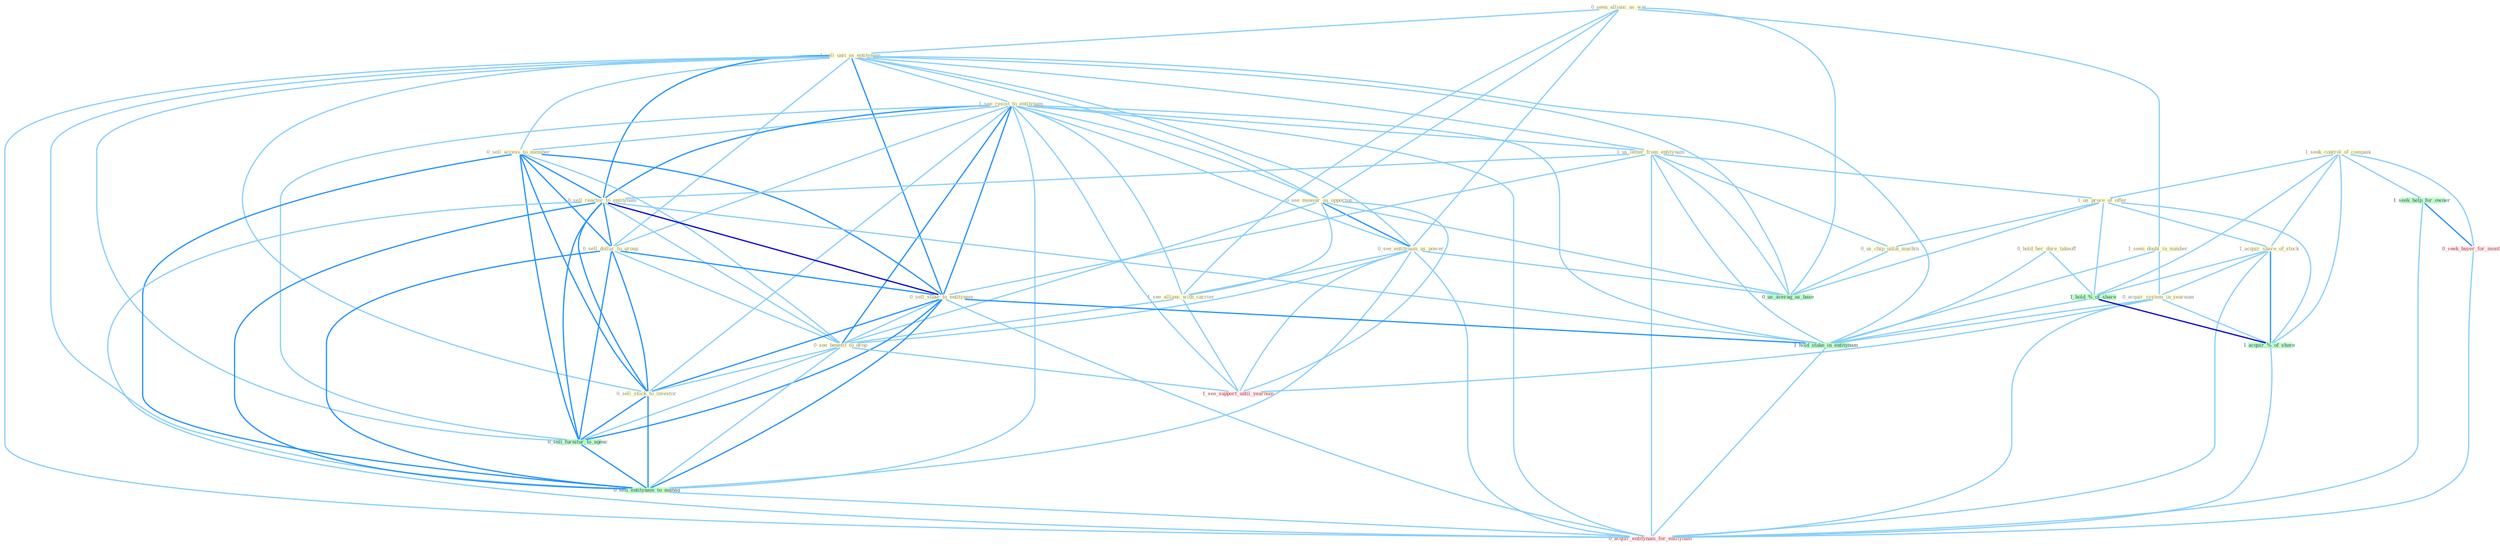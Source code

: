 Graph G{ 
    node
    [shape=polygon,style=filled,width=.5,height=.06,color="#BDFCC9",fixedsize=true,fontsize=4,
    fontcolor="#2f4f4f"];
    {node
    [color="#ffffe0", fontcolor="#8b7d6b"] "0_seen_allianc_as_wai " "1_seek_control_of_compani " "0_hold_her_dure_takeoff " "1_sell_unit_as_entitynam " "1_see_resist_to_entitynam " "0_sell_access_to_member " "0_see_measur_as_opportun " "0_see_entitynam_as_power " "1_us_letter_from_entitynam " "1_see_allianc_with_carrier " "1_seen_doubl_in_number " "1_us_proce_of_offer " "0_sell_reactor_to_entitynam " "1_acquir_share_of_stock " "0_sell_dollar_to_group " "0_acquir_system_in_yearnum " "0_sell_stake_to_entitynam " "0_see_benefit_to_drop " "0_sell_stock_to_investor " "0_us_chip_unlik_machin "}
{node [color="#fff0f5", fontcolor="#b22222"] "0_seek_buyer_for_month " "1_see_support_until_yearnum " "0_acquir_entitynam_for_entitynam "}
edge [color="#B0E2FF"];

	"0_seen_allianc_as_wai " -- "1_sell_unit_as_entitynam " [w="1", color="#87cefa" ];
	"0_seen_allianc_as_wai " -- "0_see_measur_as_opportun " [w="1", color="#87cefa" ];
	"0_seen_allianc_as_wai " -- "0_see_entitynam_as_power " [w="1", color="#87cefa" ];
	"0_seen_allianc_as_wai " -- "1_see_allianc_with_carrier " [w="1", color="#87cefa" ];
	"0_seen_allianc_as_wai " -- "1_seen_doubl_in_number " [w="1", color="#87cefa" ];
	"0_seen_allianc_as_wai " -- "0_us_averag_as_base " [w="1", color="#87cefa" ];
	"1_seek_control_of_compani " -- "1_us_proce_of_offer " [w="1", color="#87cefa" ];
	"1_seek_control_of_compani " -- "1_acquir_share_of_stock " [w="1", color="#87cefa" ];
	"1_seek_control_of_compani " -- "1_hold_%_of_share " [w="1", color="#87cefa" ];
	"1_seek_control_of_compani " -- "1_seek_help_for_owner " [w="1", color="#87cefa" ];
	"1_seek_control_of_compani " -- "0_seek_buyer_for_month " [w="1", color="#87cefa" ];
	"1_seek_control_of_compani " -- "1_acquir_%_of_share " [w="1", color="#87cefa" ];
	"0_hold_her_dure_takeoff " -- "1_hold_%_of_share " [w="1", color="#87cefa" ];
	"0_hold_her_dure_takeoff " -- "1_hold_stake_in_entitynam " [w="1", color="#87cefa" ];
	"1_sell_unit_as_entitynam " -- "1_see_resist_to_entitynam " [w="1", color="#87cefa" ];
	"1_sell_unit_as_entitynam " -- "0_sell_access_to_member " [w="1", color="#87cefa" ];
	"1_sell_unit_as_entitynam " -- "0_see_measur_as_opportun " [w="1", color="#87cefa" ];
	"1_sell_unit_as_entitynam " -- "0_see_entitynam_as_power " [w="1", color="#87cefa" ];
	"1_sell_unit_as_entitynam " -- "1_us_letter_from_entitynam " [w="1", color="#87cefa" ];
	"1_sell_unit_as_entitynam " -- "0_sell_reactor_to_entitynam " [w="2", color="#1e90ff" , len=0.8];
	"1_sell_unit_as_entitynam " -- "0_sell_dollar_to_group " [w="1", color="#87cefa" ];
	"1_sell_unit_as_entitynam " -- "0_sell_stake_to_entitynam " [w="2", color="#1e90ff" , len=0.8];
	"1_sell_unit_as_entitynam " -- "0_sell_stock_to_investor " [w="1", color="#87cefa" ];
	"1_sell_unit_as_entitynam " -- "1_hold_stake_in_entitynam " [w="1", color="#87cefa" ];
	"1_sell_unit_as_entitynam " -- "0_sell_furnitur_to_agenc " [w="1", color="#87cefa" ];
	"1_sell_unit_as_entitynam " -- "0_us_averag_as_base " [w="1", color="#87cefa" ];
	"1_sell_unit_as_entitynam " -- "0_sell_entitynam_to_manag " [w="1", color="#87cefa" ];
	"1_sell_unit_as_entitynam " -- "0_acquir_entitynam_for_entitynam " [w="1", color="#87cefa" ];
	"1_see_resist_to_entitynam " -- "0_sell_access_to_member " [w="1", color="#87cefa" ];
	"1_see_resist_to_entitynam " -- "0_see_measur_as_opportun " [w="1", color="#87cefa" ];
	"1_see_resist_to_entitynam " -- "0_see_entitynam_as_power " [w="1", color="#87cefa" ];
	"1_see_resist_to_entitynam " -- "1_us_letter_from_entitynam " [w="1", color="#87cefa" ];
	"1_see_resist_to_entitynam " -- "1_see_allianc_with_carrier " [w="1", color="#87cefa" ];
	"1_see_resist_to_entitynam " -- "0_sell_reactor_to_entitynam " [w="2", color="#1e90ff" , len=0.8];
	"1_see_resist_to_entitynam " -- "0_sell_dollar_to_group " [w="1", color="#87cefa" ];
	"1_see_resist_to_entitynam " -- "0_sell_stake_to_entitynam " [w="2", color="#1e90ff" , len=0.8];
	"1_see_resist_to_entitynam " -- "0_see_benefit_to_drop " [w="2", color="#1e90ff" , len=0.8];
	"1_see_resist_to_entitynam " -- "0_sell_stock_to_investor " [w="1", color="#87cefa" ];
	"1_see_resist_to_entitynam " -- "1_hold_stake_in_entitynam " [w="1", color="#87cefa" ];
	"1_see_resist_to_entitynam " -- "1_see_support_until_yearnum " [w="1", color="#87cefa" ];
	"1_see_resist_to_entitynam " -- "0_sell_furnitur_to_agenc " [w="1", color="#87cefa" ];
	"1_see_resist_to_entitynam " -- "0_sell_entitynam_to_manag " [w="1", color="#87cefa" ];
	"1_see_resist_to_entitynam " -- "0_acquir_entitynam_for_entitynam " [w="1", color="#87cefa" ];
	"0_sell_access_to_member " -- "0_sell_reactor_to_entitynam " [w="2", color="#1e90ff" , len=0.8];
	"0_sell_access_to_member " -- "0_sell_dollar_to_group " [w="2", color="#1e90ff" , len=0.8];
	"0_sell_access_to_member " -- "0_sell_stake_to_entitynam " [w="2", color="#1e90ff" , len=0.8];
	"0_sell_access_to_member " -- "0_see_benefit_to_drop " [w="1", color="#87cefa" ];
	"0_sell_access_to_member " -- "0_sell_stock_to_investor " [w="2", color="#1e90ff" , len=0.8];
	"0_sell_access_to_member " -- "0_sell_furnitur_to_agenc " [w="2", color="#1e90ff" , len=0.8];
	"0_sell_access_to_member " -- "0_sell_entitynam_to_manag " [w="2", color="#1e90ff" , len=0.8];
	"0_see_measur_as_opportun " -- "0_see_entitynam_as_power " [w="2", color="#1e90ff" , len=0.8];
	"0_see_measur_as_opportun " -- "1_see_allianc_with_carrier " [w="1", color="#87cefa" ];
	"0_see_measur_as_opportun " -- "0_see_benefit_to_drop " [w="1", color="#87cefa" ];
	"0_see_measur_as_opportun " -- "1_see_support_until_yearnum " [w="1", color="#87cefa" ];
	"0_see_measur_as_opportun " -- "0_us_averag_as_base " [w="1", color="#87cefa" ];
	"0_see_entitynam_as_power " -- "1_see_allianc_with_carrier " [w="1", color="#87cefa" ];
	"0_see_entitynam_as_power " -- "0_see_benefit_to_drop " [w="1", color="#87cefa" ];
	"0_see_entitynam_as_power " -- "1_see_support_until_yearnum " [w="1", color="#87cefa" ];
	"0_see_entitynam_as_power " -- "0_us_averag_as_base " [w="1", color="#87cefa" ];
	"0_see_entitynam_as_power " -- "0_sell_entitynam_to_manag " [w="1", color="#87cefa" ];
	"0_see_entitynam_as_power " -- "0_acquir_entitynam_for_entitynam " [w="1", color="#87cefa" ];
	"1_us_letter_from_entitynam " -- "1_us_proce_of_offer " [w="1", color="#87cefa" ];
	"1_us_letter_from_entitynam " -- "0_sell_reactor_to_entitynam " [w="1", color="#87cefa" ];
	"1_us_letter_from_entitynam " -- "0_sell_stake_to_entitynam " [w="1", color="#87cefa" ];
	"1_us_letter_from_entitynam " -- "0_us_chip_unlik_machin " [w="1", color="#87cefa" ];
	"1_us_letter_from_entitynam " -- "1_hold_stake_in_entitynam " [w="1", color="#87cefa" ];
	"1_us_letter_from_entitynam " -- "0_us_averag_as_base " [w="1", color="#87cefa" ];
	"1_us_letter_from_entitynam " -- "0_acquir_entitynam_for_entitynam " [w="1", color="#87cefa" ];
	"1_see_allianc_with_carrier " -- "0_see_benefit_to_drop " [w="1", color="#87cefa" ];
	"1_see_allianc_with_carrier " -- "1_see_support_until_yearnum " [w="1", color="#87cefa" ];
	"1_seen_doubl_in_number " -- "0_acquir_system_in_yearnum " [w="1", color="#87cefa" ];
	"1_seen_doubl_in_number " -- "1_hold_stake_in_entitynam " [w="1", color="#87cefa" ];
	"1_us_proce_of_offer " -- "1_acquir_share_of_stock " [w="1", color="#87cefa" ];
	"1_us_proce_of_offer " -- "0_us_chip_unlik_machin " [w="1", color="#87cefa" ];
	"1_us_proce_of_offer " -- "1_hold_%_of_share " [w="1", color="#87cefa" ];
	"1_us_proce_of_offer " -- "1_acquir_%_of_share " [w="1", color="#87cefa" ];
	"1_us_proce_of_offer " -- "0_us_averag_as_base " [w="1", color="#87cefa" ];
	"0_sell_reactor_to_entitynam " -- "0_sell_dollar_to_group " [w="2", color="#1e90ff" , len=0.8];
	"0_sell_reactor_to_entitynam " -- "0_sell_stake_to_entitynam " [w="3", color="#0000cd" , len=0.6];
	"0_sell_reactor_to_entitynam " -- "0_see_benefit_to_drop " [w="1", color="#87cefa" ];
	"0_sell_reactor_to_entitynam " -- "0_sell_stock_to_investor " [w="2", color="#1e90ff" , len=0.8];
	"0_sell_reactor_to_entitynam " -- "1_hold_stake_in_entitynam " [w="1", color="#87cefa" ];
	"0_sell_reactor_to_entitynam " -- "0_sell_furnitur_to_agenc " [w="2", color="#1e90ff" , len=0.8];
	"0_sell_reactor_to_entitynam " -- "0_sell_entitynam_to_manag " [w="2", color="#1e90ff" , len=0.8];
	"0_sell_reactor_to_entitynam " -- "0_acquir_entitynam_for_entitynam " [w="1", color="#87cefa" ];
	"1_acquir_share_of_stock " -- "0_acquir_system_in_yearnum " [w="1", color="#87cefa" ];
	"1_acquir_share_of_stock " -- "1_hold_%_of_share " [w="1", color="#87cefa" ];
	"1_acquir_share_of_stock " -- "1_acquir_%_of_share " [w="2", color="#1e90ff" , len=0.8];
	"1_acquir_share_of_stock " -- "0_acquir_entitynam_for_entitynam " [w="1", color="#87cefa" ];
	"0_sell_dollar_to_group " -- "0_sell_stake_to_entitynam " [w="2", color="#1e90ff" , len=0.8];
	"0_sell_dollar_to_group " -- "0_see_benefit_to_drop " [w="1", color="#87cefa" ];
	"0_sell_dollar_to_group " -- "0_sell_stock_to_investor " [w="2", color="#1e90ff" , len=0.8];
	"0_sell_dollar_to_group " -- "0_sell_furnitur_to_agenc " [w="2", color="#1e90ff" , len=0.8];
	"0_sell_dollar_to_group " -- "0_sell_entitynam_to_manag " [w="2", color="#1e90ff" , len=0.8];
	"0_acquir_system_in_yearnum " -- "1_hold_stake_in_entitynam " [w="1", color="#87cefa" ];
	"0_acquir_system_in_yearnum " -- "1_acquir_%_of_share " [w="1", color="#87cefa" ];
	"0_acquir_system_in_yearnum " -- "1_see_support_until_yearnum " [w="1", color="#87cefa" ];
	"0_acquir_system_in_yearnum " -- "0_acquir_entitynam_for_entitynam " [w="1", color="#87cefa" ];
	"0_sell_stake_to_entitynam " -- "0_see_benefit_to_drop " [w="1", color="#87cefa" ];
	"0_sell_stake_to_entitynam " -- "0_sell_stock_to_investor " [w="2", color="#1e90ff" , len=0.8];
	"0_sell_stake_to_entitynam " -- "1_hold_stake_in_entitynam " [w="2", color="#1e90ff" , len=0.8];
	"0_sell_stake_to_entitynam " -- "0_sell_furnitur_to_agenc " [w="2", color="#1e90ff" , len=0.8];
	"0_sell_stake_to_entitynam " -- "0_sell_entitynam_to_manag " [w="2", color="#1e90ff" , len=0.8];
	"0_sell_stake_to_entitynam " -- "0_acquir_entitynam_for_entitynam " [w="1", color="#87cefa" ];
	"0_see_benefit_to_drop " -- "0_sell_stock_to_investor " [w="1", color="#87cefa" ];
	"0_see_benefit_to_drop " -- "1_see_support_until_yearnum " [w="1", color="#87cefa" ];
	"0_see_benefit_to_drop " -- "0_sell_furnitur_to_agenc " [w="1", color="#87cefa" ];
	"0_see_benefit_to_drop " -- "0_sell_entitynam_to_manag " [w="1", color="#87cefa" ];
	"0_sell_stock_to_investor " -- "0_sell_furnitur_to_agenc " [w="2", color="#1e90ff" , len=0.8];
	"0_sell_stock_to_investor " -- "0_sell_entitynam_to_manag " [w="2", color="#1e90ff" , len=0.8];
	"0_us_chip_unlik_machin " -- "0_us_averag_as_base " [w="1", color="#87cefa" ];
	"1_hold_%_of_share " -- "1_hold_stake_in_entitynam " [w="1", color="#87cefa" ];
	"1_hold_%_of_share " -- "1_acquir_%_of_share " [w="3", color="#0000cd" , len=0.6];
	"1_hold_stake_in_entitynam " -- "0_acquir_entitynam_for_entitynam " [w="1", color="#87cefa" ];
	"1_seek_help_for_owner " -- "0_seek_buyer_for_month " [w="2", color="#1e90ff" , len=0.8];
	"1_seek_help_for_owner " -- "0_acquir_entitynam_for_entitynam " [w="1", color="#87cefa" ];
	"0_seek_buyer_for_month " -- "0_acquir_entitynam_for_entitynam " [w="1", color="#87cefa" ];
	"1_acquir_%_of_share " -- "0_acquir_entitynam_for_entitynam " [w="1", color="#87cefa" ];
	"0_sell_furnitur_to_agenc " -- "0_sell_entitynam_to_manag " [w="2", color="#1e90ff" , len=0.8];
	"0_sell_entitynam_to_manag " -- "0_acquir_entitynam_for_entitynam " [w="1", color="#87cefa" ];
}